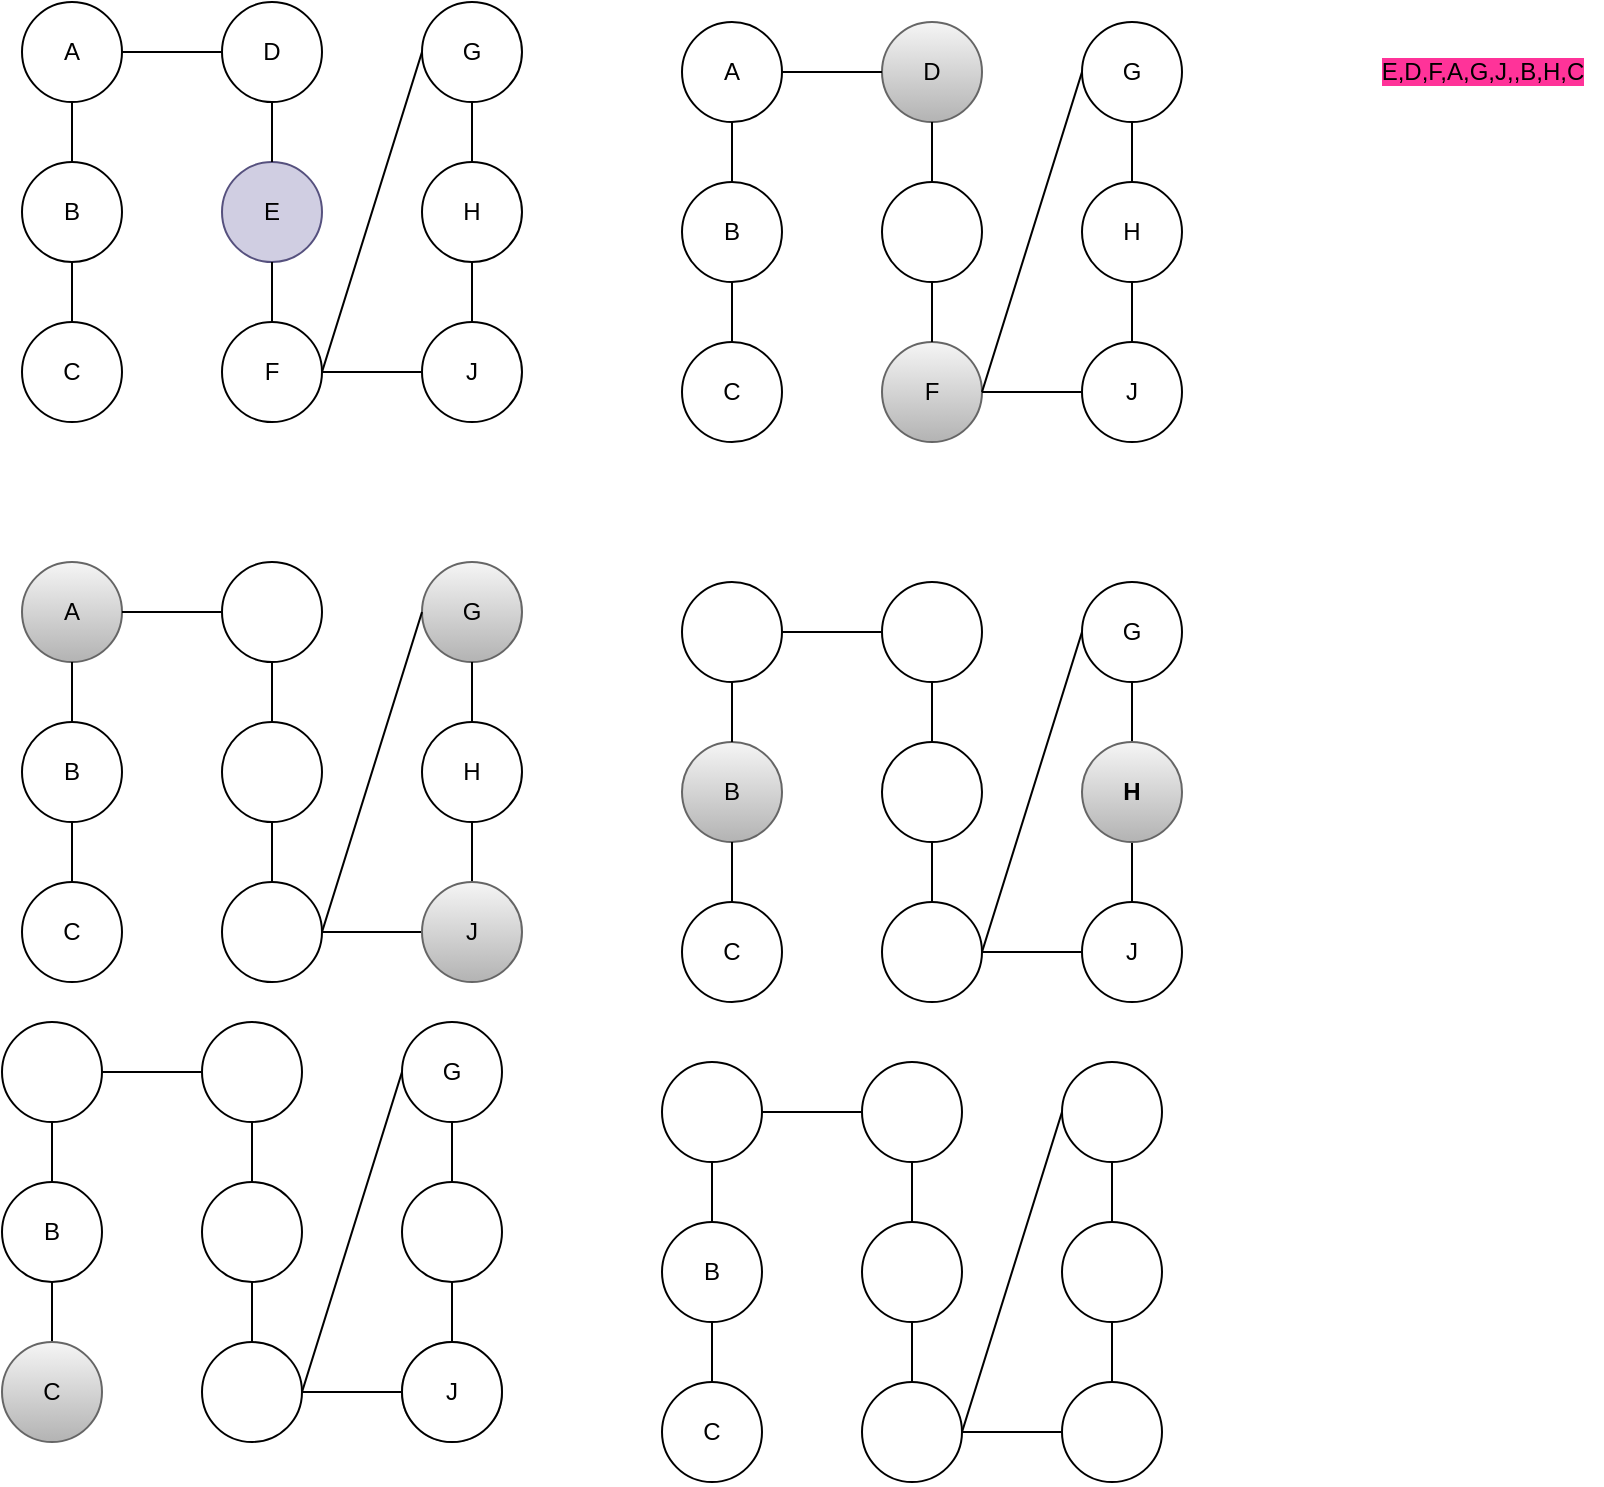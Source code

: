 <mxfile>
    <diagram id="CAgqR6cl5HxlThgHKOf1" name="Page-1">
        <mxGraphModel dx="1076" dy="593" grid="1" gridSize="10" guides="1" tooltips="1" connect="1" arrows="1" fold="1" page="1" pageScale="1" pageWidth="850" pageHeight="1100" math="0" shadow="0">
            <root>
                <mxCell id="0"/>
                <mxCell id="1" parent="0"/>
                <mxCell id="2" value="A" style="ellipse;whiteSpace=wrap;html=1;aspect=fixed;" vertex="1" parent="1">
                    <mxGeometry x="40" y="30" width="50" height="50" as="geometry"/>
                </mxCell>
                <mxCell id="3" value="B" style="ellipse;whiteSpace=wrap;html=1;aspect=fixed;" vertex="1" parent="1">
                    <mxGeometry x="40" y="110" width="50" height="50" as="geometry"/>
                </mxCell>
                <mxCell id="4" value="D" style="ellipse;whiteSpace=wrap;html=1;aspect=fixed;" vertex="1" parent="1">
                    <mxGeometry x="140" y="30" width="50" height="50" as="geometry"/>
                </mxCell>
                <mxCell id="5" value="&lt;font color=&quot;#000000&quot;&gt;E&lt;/font&gt;" style="ellipse;whiteSpace=wrap;html=1;aspect=fixed;fillColor=#d0cee2;strokeColor=#56517e;" vertex="1" parent="1">
                    <mxGeometry x="140" y="110" width="50" height="50" as="geometry"/>
                </mxCell>
                <mxCell id="6" value="C" style="ellipse;whiteSpace=wrap;html=1;aspect=fixed;" vertex="1" parent="1">
                    <mxGeometry x="40" y="190" width="50" height="50" as="geometry"/>
                </mxCell>
                <mxCell id="7" value="F" style="ellipse;whiteSpace=wrap;html=1;aspect=fixed;" vertex="1" parent="1">
                    <mxGeometry x="140" y="190" width="50" height="50" as="geometry"/>
                </mxCell>
                <mxCell id="8" value="G" style="ellipse;whiteSpace=wrap;html=1;aspect=fixed;" vertex="1" parent="1">
                    <mxGeometry x="240" y="30" width="50" height="50" as="geometry"/>
                </mxCell>
                <mxCell id="9" value="H" style="ellipse;whiteSpace=wrap;html=1;aspect=fixed;" vertex="1" parent="1">
                    <mxGeometry x="240" y="110" width="50" height="50" as="geometry"/>
                </mxCell>
                <mxCell id="10" value="J" style="ellipse;whiteSpace=wrap;html=1;aspect=fixed;" vertex="1" parent="1">
                    <mxGeometry x="240" y="190" width="50" height="50" as="geometry"/>
                </mxCell>
                <mxCell id="14" value="" style="endArrow=none;html=1;entryX=0;entryY=0.5;entryDx=0;entryDy=0;exitX=1;exitY=0.5;exitDx=0;exitDy=0;" edge="1" parent="1" source="2" target="4">
                    <mxGeometry width="50" height="50" relative="1" as="geometry">
                        <mxPoint x="90" y="110" as="sourcePoint"/>
                        <mxPoint x="140" y="60" as="targetPoint"/>
                    </mxGeometry>
                </mxCell>
                <mxCell id="15" value="" style="endArrow=none;html=1;entryX=0.5;entryY=0;entryDx=0;entryDy=0;exitX=0.5;exitY=1;exitDx=0;exitDy=0;" edge="1" parent="1" source="2" target="3">
                    <mxGeometry width="50" height="50" relative="1" as="geometry">
                        <mxPoint x="100" y="65" as="sourcePoint"/>
                        <mxPoint x="150" y="65" as="targetPoint"/>
                    </mxGeometry>
                </mxCell>
                <mxCell id="16" value="" style="endArrow=none;html=1;entryX=0.5;entryY=1;entryDx=0;entryDy=0;" edge="1" parent="1" source="6" target="3">
                    <mxGeometry width="50" height="50" relative="1" as="geometry">
                        <mxPoint x="110" y="75" as="sourcePoint"/>
                        <mxPoint x="160" y="75" as="targetPoint"/>
                    </mxGeometry>
                </mxCell>
                <mxCell id="17" value="" style="endArrow=none;html=1;entryX=0.5;entryY=1;entryDx=0;entryDy=0;exitX=0.5;exitY=0;exitDx=0;exitDy=0;" edge="1" parent="1" source="5" target="4">
                    <mxGeometry width="50" height="50" relative="1" as="geometry">
                        <mxPoint x="120" y="85" as="sourcePoint"/>
                        <mxPoint x="170" y="85" as="targetPoint"/>
                    </mxGeometry>
                </mxCell>
                <mxCell id="18" value="" style="endArrow=none;html=1;entryX=0.5;entryY=1;entryDx=0;entryDy=0;exitX=0.5;exitY=0;exitDx=0;exitDy=0;" edge="1" parent="1" source="7" target="5">
                    <mxGeometry width="50" height="50" relative="1" as="geometry">
                        <mxPoint x="130" y="95" as="sourcePoint"/>
                        <mxPoint x="180" y="95" as="targetPoint"/>
                    </mxGeometry>
                </mxCell>
                <mxCell id="19" value="" style="endArrow=none;html=1;entryX=0;entryY=0.5;entryDx=0;entryDy=0;exitX=1;exitY=0.5;exitDx=0;exitDy=0;" edge="1" parent="1" source="7" target="8">
                    <mxGeometry width="50" height="50" relative="1" as="geometry">
                        <mxPoint x="140" y="105" as="sourcePoint"/>
                        <mxPoint x="190" y="105" as="targetPoint"/>
                    </mxGeometry>
                </mxCell>
                <mxCell id="20" value="" style="endArrow=none;html=1;entryX=0.5;entryY=1;entryDx=0;entryDy=0;" edge="1" parent="1" source="9" target="8">
                    <mxGeometry width="50" height="50" relative="1" as="geometry">
                        <mxPoint x="150" y="115" as="sourcePoint"/>
                        <mxPoint x="200" y="115" as="targetPoint"/>
                    </mxGeometry>
                </mxCell>
                <mxCell id="21" value="" style="endArrow=none;html=1;entryX=0.5;entryY=1;entryDx=0;entryDy=0;exitX=0.5;exitY=0;exitDx=0;exitDy=0;" edge="1" parent="1" source="10" target="9">
                    <mxGeometry width="50" height="50" relative="1" as="geometry">
                        <mxPoint x="160" y="125" as="sourcePoint"/>
                        <mxPoint x="210" y="125" as="targetPoint"/>
                    </mxGeometry>
                </mxCell>
                <mxCell id="22" value="" style="endArrow=none;html=1;entryX=0;entryY=0.5;entryDx=0;entryDy=0;exitX=1;exitY=0.5;exitDx=0;exitDy=0;" edge="1" parent="1" source="7" target="10">
                    <mxGeometry width="50" height="50" relative="1" as="geometry">
                        <mxPoint x="170" y="135" as="sourcePoint"/>
                        <mxPoint x="220" y="135" as="targetPoint"/>
                    </mxGeometry>
                </mxCell>
                <mxCell id="23" value="&lt;span style=&quot;background-color: rgb(255, 51, 153);&quot;&gt;E,D,F,A,G,J,,B,H,C&lt;/span&gt;" style="text;html=1;align=center;verticalAlign=middle;resizable=0;points=[];autosize=1;strokeColor=none;fillColor=none;" vertex="1" parent="1">
                    <mxGeometry x="710" y="50" width="120" height="30" as="geometry"/>
                </mxCell>
                <mxCell id="42" value="A" style="ellipse;whiteSpace=wrap;html=1;aspect=fixed;" vertex="1" parent="1">
                    <mxGeometry x="370" y="40" width="50" height="50" as="geometry"/>
                </mxCell>
                <mxCell id="43" value="B" style="ellipse;whiteSpace=wrap;html=1;aspect=fixed;" vertex="1" parent="1">
                    <mxGeometry x="370" y="120" width="50" height="50" as="geometry"/>
                </mxCell>
                <mxCell id="44" value="&lt;font color=&quot;#000000&quot;&gt;D&lt;/font&gt;" style="ellipse;whiteSpace=wrap;html=1;aspect=fixed;fillColor=#f5f5f5;gradientColor=#b3b3b3;strokeColor=#666666;" vertex="1" parent="1">
                    <mxGeometry x="470" y="40" width="50" height="50" as="geometry"/>
                </mxCell>
                <mxCell id="45" value="&lt;font color=&quot;#ffffff&quot;&gt;E&lt;/font&gt;" style="ellipse;whiteSpace=wrap;html=1;aspect=fixed;" vertex="1" parent="1">
                    <mxGeometry x="470" y="120" width="50" height="50" as="geometry"/>
                </mxCell>
                <mxCell id="46" value="C" style="ellipse;whiteSpace=wrap;html=1;aspect=fixed;" vertex="1" parent="1">
                    <mxGeometry x="370" y="200" width="50" height="50" as="geometry"/>
                </mxCell>
                <mxCell id="47" value="&lt;font color=&quot;#000000&quot;&gt;F&lt;/font&gt;" style="ellipse;whiteSpace=wrap;html=1;aspect=fixed;fillColor=#f5f5f5;gradientColor=#b3b3b3;strokeColor=#666666;" vertex="1" parent="1">
                    <mxGeometry x="470" y="200" width="50" height="50" as="geometry"/>
                </mxCell>
                <mxCell id="48" value="G" style="ellipse;whiteSpace=wrap;html=1;aspect=fixed;" vertex="1" parent="1">
                    <mxGeometry x="570" y="40" width="50" height="50" as="geometry"/>
                </mxCell>
                <mxCell id="49" value="H" style="ellipse;whiteSpace=wrap;html=1;aspect=fixed;" vertex="1" parent="1">
                    <mxGeometry x="570" y="120" width="50" height="50" as="geometry"/>
                </mxCell>
                <mxCell id="50" value="J" style="ellipse;whiteSpace=wrap;html=1;aspect=fixed;" vertex="1" parent="1">
                    <mxGeometry x="570" y="200" width="50" height="50" as="geometry"/>
                </mxCell>
                <mxCell id="51" value="" style="endArrow=none;html=1;entryX=0;entryY=0.5;entryDx=0;entryDy=0;exitX=1;exitY=0.5;exitDx=0;exitDy=0;" edge="1" parent="1" source="42" target="44">
                    <mxGeometry width="50" height="50" relative="1" as="geometry">
                        <mxPoint x="420" y="120" as="sourcePoint"/>
                        <mxPoint x="470" y="70" as="targetPoint"/>
                    </mxGeometry>
                </mxCell>
                <mxCell id="52" value="" style="endArrow=none;html=1;entryX=0.5;entryY=0;entryDx=0;entryDy=0;exitX=0.5;exitY=1;exitDx=0;exitDy=0;" edge="1" parent="1" source="42" target="43">
                    <mxGeometry width="50" height="50" relative="1" as="geometry">
                        <mxPoint x="430" y="75" as="sourcePoint"/>
                        <mxPoint x="480" y="75" as="targetPoint"/>
                    </mxGeometry>
                </mxCell>
                <mxCell id="53" value="" style="endArrow=none;html=1;entryX=0.5;entryY=1;entryDx=0;entryDy=0;" edge="1" parent="1" source="46" target="43">
                    <mxGeometry width="50" height="50" relative="1" as="geometry">
                        <mxPoint x="440" y="85" as="sourcePoint"/>
                        <mxPoint x="490" y="85" as="targetPoint"/>
                    </mxGeometry>
                </mxCell>
                <mxCell id="54" value="" style="endArrow=none;html=1;entryX=0.5;entryY=1;entryDx=0;entryDy=0;exitX=0.5;exitY=0;exitDx=0;exitDy=0;" edge="1" parent="1" source="45" target="44">
                    <mxGeometry width="50" height="50" relative="1" as="geometry">
                        <mxPoint x="450" y="95" as="sourcePoint"/>
                        <mxPoint x="500" y="95" as="targetPoint"/>
                    </mxGeometry>
                </mxCell>
                <mxCell id="55" value="" style="endArrow=none;html=1;entryX=0.5;entryY=1;entryDx=0;entryDy=0;exitX=0.5;exitY=0;exitDx=0;exitDy=0;" edge="1" parent="1" source="47" target="45">
                    <mxGeometry width="50" height="50" relative="1" as="geometry">
                        <mxPoint x="460" y="105" as="sourcePoint"/>
                        <mxPoint x="510" y="105" as="targetPoint"/>
                    </mxGeometry>
                </mxCell>
                <mxCell id="56" value="" style="endArrow=none;html=1;entryX=0;entryY=0.5;entryDx=0;entryDy=0;exitX=1;exitY=0.5;exitDx=0;exitDy=0;" edge="1" parent="1" source="47" target="48">
                    <mxGeometry width="50" height="50" relative="1" as="geometry">
                        <mxPoint x="470" y="115" as="sourcePoint"/>
                        <mxPoint x="520" y="115" as="targetPoint"/>
                    </mxGeometry>
                </mxCell>
                <mxCell id="57" value="" style="endArrow=none;html=1;entryX=0.5;entryY=1;entryDx=0;entryDy=0;" edge="1" parent="1" source="49" target="48">
                    <mxGeometry width="50" height="50" relative="1" as="geometry">
                        <mxPoint x="480" y="125" as="sourcePoint"/>
                        <mxPoint x="530" y="125" as="targetPoint"/>
                    </mxGeometry>
                </mxCell>
                <mxCell id="58" value="" style="endArrow=none;html=1;entryX=0.5;entryY=1;entryDx=0;entryDy=0;exitX=0.5;exitY=0;exitDx=0;exitDy=0;" edge="1" parent="1" source="50" target="49">
                    <mxGeometry width="50" height="50" relative="1" as="geometry">
                        <mxPoint x="490" y="135" as="sourcePoint"/>
                        <mxPoint x="540" y="135" as="targetPoint"/>
                    </mxGeometry>
                </mxCell>
                <mxCell id="59" value="" style="endArrow=none;html=1;entryX=0;entryY=0.5;entryDx=0;entryDy=0;exitX=1;exitY=0.5;exitDx=0;exitDy=0;" edge="1" parent="1" source="47" target="50">
                    <mxGeometry width="50" height="50" relative="1" as="geometry">
                        <mxPoint x="500" y="145" as="sourcePoint"/>
                        <mxPoint x="550" y="145" as="targetPoint"/>
                    </mxGeometry>
                </mxCell>
                <mxCell id="60" value="&lt;font color=&quot;#000000&quot;&gt;A&lt;/font&gt;" style="ellipse;whiteSpace=wrap;html=1;aspect=fixed;fillColor=#f5f5f5;gradientColor=#b3b3b3;strokeColor=#666666;" vertex="1" parent="1">
                    <mxGeometry x="40" y="310" width="50" height="50" as="geometry"/>
                </mxCell>
                <mxCell id="61" value="B" style="ellipse;whiteSpace=wrap;html=1;aspect=fixed;" vertex="1" parent="1">
                    <mxGeometry x="40" y="390" width="50" height="50" as="geometry"/>
                </mxCell>
                <mxCell id="62" value="&lt;font color=&quot;#ffffff&quot;&gt;D&lt;/font&gt;" style="ellipse;whiteSpace=wrap;html=1;aspect=fixed;" vertex="1" parent="1">
                    <mxGeometry x="140" y="310" width="50" height="50" as="geometry"/>
                </mxCell>
                <mxCell id="63" value="&lt;font color=&quot;#ffffff&quot;&gt;E&lt;/font&gt;" style="ellipse;whiteSpace=wrap;html=1;aspect=fixed;" vertex="1" parent="1">
                    <mxGeometry x="140" y="390" width="50" height="50" as="geometry"/>
                </mxCell>
                <mxCell id="64" value="C" style="ellipse;whiteSpace=wrap;html=1;aspect=fixed;" vertex="1" parent="1">
                    <mxGeometry x="40" y="470" width="50" height="50" as="geometry"/>
                </mxCell>
                <mxCell id="65" value="&lt;font color=&quot;#ffffff&quot;&gt;F&lt;/font&gt;" style="ellipse;whiteSpace=wrap;html=1;aspect=fixed;" vertex="1" parent="1">
                    <mxGeometry x="140" y="470" width="50" height="50" as="geometry"/>
                </mxCell>
                <mxCell id="66" value="&lt;font color=&quot;#000000&quot;&gt;G&lt;/font&gt;" style="ellipse;whiteSpace=wrap;html=1;aspect=fixed;fillColor=#f5f5f5;gradientColor=#b3b3b3;strokeColor=#666666;" vertex="1" parent="1">
                    <mxGeometry x="240" y="310" width="50" height="50" as="geometry"/>
                </mxCell>
                <mxCell id="67" value="H" style="ellipse;whiteSpace=wrap;html=1;aspect=fixed;" vertex="1" parent="1">
                    <mxGeometry x="240" y="390" width="50" height="50" as="geometry"/>
                </mxCell>
                <mxCell id="69" value="" style="endArrow=none;html=1;entryX=0;entryY=0.5;entryDx=0;entryDy=0;exitX=1;exitY=0.5;exitDx=0;exitDy=0;" edge="1" parent="1" source="60" target="62">
                    <mxGeometry width="50" height="50" relative="1" as="geometry">
                        <mxPoint x="90" y="390" as="sourcePoint"/>
                        <mxPoint x="140" y="340" as="targetPoint"/>
                    </mxGeometry>
                </mxCell>
                <mxCell id="70" value="" style="endArrow=none;html=1;entryX=0.5;entryY=0;entryDx=0;entryDy=0;exitX=0.5;exitY=1;exitDx=0;exitDy=0;" edge="1" parent="1" source="60" target="61">
                    <mxGeometry width="50" height="50" relative="1" as="geometry">
                        <mxPoint x="100" y="345" as="sourcePoint"/>
                        <mxPoint x="150" y="345" as="targetPoint"/>
                    </mxGeometry>
                </mxCell>
                <mxCell id="71" value="" style="endArrow=none;html=1;entryX=0.5;entryY=1;entryDx=0;entryDy=0;" edge="1" parent="1" source="64" target="61">
                    <mxGeometry width="50" height="50" relative="1" as="geometry">
                        <mxPoint x="110" y="355" as="sourcePoint"/>
                        <mxPoint x="160" y="355" as="targetPoint"/>
                    </mxGeometry>
                </mxCell>
                <mxCell id="72" value="" style="endArrow=none;html=1;entryX=0.5;entryY=1;entryDx=0;entryDy=0;exitX=0.5;exitY=0;exitDx=0;exitDy=0;" edge="1" parent="1" source="63" target="62">
                    <mxGeometry width="50" height="50" relative="1" as="geometry">
                        <mxPoint x="120" y="365" as="sourcePoint"/>
                        <mxPoint x="170" y="365" as="targetPoint"/>
                    </mxGeometry>
                </mxCell>
                <mxCell id="73" value="" style="endArrow=none;html=1;entryX=0.5;entryY=1;entryDx=0;entryDy=0;exitX=0.5;exitY=0;exitDx=0;exitDy=0;" edge="1" parent="1" source="65" target="63">
                    <mxGeometry width="50" height="50" relative="1" as="geometry">
                        <mxPoint x="130" y="375" as="sourcePoint"/>
                        <mxPoint x="180" y="375" as="targetPoint"/>
                    </mxGeometry>
                </mxCell>
                <mxCell id="74" value="" style="endArrow=none;html=1;entryX=0;entryY=0.5;entryDx=0;entryDy=0;exitX=1;exitY=0.5;exitDx=0;exitDy=0;" edge="1" parent="1" source="65" target="66">
                    <mxGeometry width="50" height="50" relative="1" as="geometry">
                        <mxPoint x="140" y="385" as="sourcePoint"/>
                        <mxPoint x="190" y="385" as="targetPoint"/>
                    </mxGeometry>
                </mxCell>
                <mxCell id="75" value="" style="endArrow=none;html=1;entryX=0.5;entryY=1;entryDx=0;entryDy=0;" edge="1" parent="1" source="67" target="66">
                    <mxGeometry width="50" height="50" relative="1" as="geometry">
                        <mxPoint x="150" y="395" as="sourcePoint"/>
                        <mxPoint x="200" y="395" as="targetPoint"/>
                    </mxGeometry>
                </mxCell>
                <mxCell id="76" value="" style="endArrow=none;html=1;entryX=0.5;entryY=1;entryDx=0;entryDy=0;exitX=0.5;exitY=0;exitDx=0;exitDy=0;" edge="1" parent="1" target="67">
                    <mxGeometry width="50" height="50" relative="1" as="geometry">
                        <mxPoint x="265" y="470" as="sourcePoint"/>
                        <mxPoint x="210" y="405" as="targetPoint"/>
                    </mxGeometry>
                </mxCell>
                <mxCell id="77" value="" style="endArrow=none;html=1;entryX=0;entryY=0.5;entryDx=0;entryDy=0;exitX=1;exitY=0.5;exitDx=0;exitDy=0;" edge="1" parent="1" source="65">
                    <mxGeometry width="50" height="50" relative="1" as="geometry">
                        <mxPoint x="170" y="415" as="sourcePoint"/>
                        <mxPoint x="240" y="495" as="targetPoint"/>
                    </mxGeometry>
                </mxCell>
                <mxCell id="78" value="&lt;font color=&quot;#ffffff&quot;&gt;A&lt;/font&gt;" style="ellipse;whiteSpace=wrap;html=1;aspect=fixed;" vertex="1" parent="1">
                    <mxGeometry x="370" y="320" width="50" height="50" as="geometry"/>
                </mxCell>
                <mxCell id="79" value="&lt;font color=&quot;#000000&quot;&gt;B&lt;/font&gt;" style="ellipse;whiteSpace=wrap;html=1;aspect=fixed;fillColor=#f5f5f5;gradientColor=#b3b3b3;strokeColor=#666666;" vertex="1" parent="1">
                    <mxGeometry x="370" y="400" width="50" height="50" as="geometry"/>
                </mxCell>
                <mxCell id="80" value="&lt;font color=&quot;#ffffff&quot;&gt;D&lt;/font&gt;" style="ellipse;whiteSpace=wrap;html=1;aspect=fixed;" vertex="1" parent="1">
                    <mxGeometry x="470" y="320" width="50" height="50" as="geometry"/>
                </mxCell>
                <mxCell id="81" value="&lt;font color=&quot;#ffffff&quot;&gt;E&lt;/font&gt;" style="ellipse;whiteSpace=wrap;html=1;aspect=fixed;" vertex="1" parent="1">
                    <mxGeometry x="470" y="400" width="50" height="50" as="geometry"/>
                </mxCell>
                <mxCell id="82" value="C" style="ellipse;whiteSpace=wrap;html=1;aspect=fixed;" vertex="1" parent="1">
                    <mxGeometry x="370" y="480" width="50" height="50" as="geometry"/>
                </mxCell>
                <mxCell id="83" value="&lt;font color=&quot;#ffffff&quot;&gt;F&lt;/font&gt;" style="ellipse;whiteSpace=wrap;html=1;aspect=fixed;" vertex="1" parent="1">
                    <mxGeometry x="470" y="480" width="50" height="50" as="geometry"/>
                </mxCell>
                <mxCell id="87" value="" style="endArrow=none;html=1;entryX=0;entryY=0.5;entryDx=0;entryDy=0;exitX=1;exitY=0.5;exitDx=0;exitDy=0;" edge="1" parent="1" source="78" target="80">
                    <mxGeometry width="50" height="50" relative="1" as="geometry">
                        <mxPoint x="420" y="400" as="sourcePoint"/>
                        <mxPoint x="470" y="350" as="targetPoint"/>
                    </mxGeometry>
                </mxCell>
                <mxCell id="88" value="" style="endArrow=none;html=1;entryX=0.5;entryY=0;entryDx=0;entryDy=0;exitX=0.5;exitY=1;exitDx=0;exitDy=0;" edge="1" parent="1" source="78" target="79">
                    <mxGeometry width="50" height="50" relative="1" as="geometry">
                        <mxPoint x="430" y="355" as="sourcePoint"/>
                        <mxPoint x="480" y="355" as="targetPoint"/>
                    </mxGeometry>
                </mxCell>
                <mxCell id="89" value="" style="endArrow=none;html=1;entryX=0.5;entryY=1;entryDx=0;entryDy=0;" edge="1" parent="1" source="82" target="79">
                    <mxGeometry width="50" height="50" relative="1" as="geometry">
                        <mxPoint x="440" y="365" as="sourcePoint"/>
                        <mxPoint x="490" y="365" as="targetPoint"/>
                    </mxGeometry>
                </mxCell>
                <mxCell id="90" value="" style="endArrow=none;html=1;entryX=0.5;entryY=1;entryDx=0;entryDy=0;exitX=0.5;exitY=0;exitDx=0;exitDy=0;" edge="1" parent="1" source="81" target="80">
                    <mxGeometry width="50" height="50" relative="1" as="geometry">
                        <mxPoint x="450" y="375" as="sourcePoint"/>
                        <mxPoint x="500" y="375" as="targetPoint"/>
                    </mxGeometry>
                </mxCell>
                <mxCell id="91" value="" style="endArrow=none;html=1;entryX=0.5;entryY=1;entryDx=0;entryDy=0;exitX=0.5;exitY=0;exitDx=0;exitDy=0;" edge="1" parent="1" source="83" target="81">
                    <mxGeometry width="50" height="50" relative="1" as="geometry">
                        <mxPoint x="460" y="385" as="sourcePoint"/>
                        <mxPoint x="510" y="385" as="targetPoint"/>
                    </mxGeometry>
                </mxCell>
                <mxCell id="92" value="" style="endArrow=none;html=1;entryX=0;entryY=0.5;entryDx=0;entryDy=0;exitX=1;exitY=0.5;exitDx=0;exitDy=0;" edge="1" parent="1" source="83">
                    <mxGeometry width="50" height="50" relative="1" as="geometry">
                        <mxPoint x="470" y="395" as="sourcePoint"/>
                        <mxPoint x="570" y="345" as="targetPoint"/>
                    </mxGeometry>
                </mxCell>
                <mxCell id="93" value="" style="endArrow=none;html=1;entryX=0.5;entryY=1;entryDx=0;entryDy=0;" edge="1" parent="1">
                    <mxGeometry width="50" height="50" relative="1" as="geometry">
                        <mxPoint x="595" y="400" as="sourcePoint"/>
                        <mxPoint x="595" y="370" as="targetPoint"/>
                    </mxGeometry>
                </mxCell>
                <mxCell id="94" value="" style="endArrow=none;html=1;entryX=0.5;entryY=1;entryDx=0;entryDy=0;exitX=0.5;exitY=0;exitDx=0;exitDy=0;" edge="1" parent="1">
                    <mxGeometry width="50" height="50" relative="1" as="geometry">
                        <mxPoint x="595" y="480" as="sourcePoint"/>
                        <mxPoint x="595" y="450" as="targetPoint"/>
                    </mxGeometry>
                </mxCell>
                <mxCell id="95" value="" style="endArrow=none;html=1;entryX=0;entryY=0.5;entryDx=0;entryDy=0;exitX=1;exitY=0.5;exitDx=0;exitDy=0;" edge="1" parent="1" source="83">
                    <mxGeometry width="50" height="50" relative="1" as="geometry">
                        <mxPoint x="500" y="425" as="sourcePoint"/>
                        <mxPoint x="570" y="505" as="targetPoint"/>
                    </mxGeometry>
                </mxCell>
                <mxCell id="96" value="&lt;font color=&quot;#000000&quot;&gt;J&lt;/font&gt;" style="ellipse;whiteSpace=wrap;html=1;aspect=fixed;fillColor=#f5f5f5;gradientColor=#b3b3b3;strokeColor=#666666;" vertex="1" parent="1">
                    <mxGeometry x="240" y="470" width="50" height="50" as="geometry"/>
                </mxCell>
                <mxCell id="98" value="&lt;font color=&quot;#ffffff&quot;&gt;A&lt;/font&gt;" style="ellipse;whiteSpace=wrap;html=1;aspect=fixed;" vertex="1" parent="1">
                    <mxGeometry x="30" y="540" width="50" height="50" as="geometry"/>
                </mxCell>
                <mxCell id="100" value="&lt;font color=&quot;#ffffff&quot;&gt;D&lt;/font&gt;" style="ellipse;whiteSpace=wrap;html=1;aspect=fixed;" vertex="1" parent="1">
                    <mxGeometry x="130" y="540" width="50" height="50" as="geometry"/>
                </mxCell>
                <mxCell id="101" value="&lt;font color=&quot;#ffffff&quot;&gt;E&lt;/font&gt;" style="ellipse;whiteSpace=wrap;html=1;aspect=fixed;" vertex="1" parent="1">
                    <mxGeometry x="130" y="620" width="50" height="50" as="geometry"/>
                </mxCell>
                <mxCell id="103" value="&lt;font color=&quot;#ffffff&quot;&gt;F&lt;/font&gt;" style="ellipse;whiteSpace=wrap;html=1;aspect=fixed;" vertex="1" parent="1">
                    <mxGeometry x="130" y="700" width="50" height="50" as="geometry"/>
                </mxCell>
                <mxCell id="106" value="" style="endArrow=none;html=1;entryX=0;entryY=0.5;entryDx=0;entryDy=0;exitX=1;exitY=0.5;exitDx=0;exitDy=0;" edge="1" parent="1" source="98" target="100">
                    <mxGeometry width="50" height="50" relative="1" as="geometry">
                        <mxPoint x="80" y="620" as="sourcePoint"/>
                        <mxPoint x="130" y="570" as="targetPoint"/>
                    </mxGeometry>
                </mxCell>
                <mxCell id="107" value="" style="endArrow=none;html=1;entryX=0.5;entryY=0;entryDx=0;entryDy=0;exitX=0.5;exitY=1;exitDx=0;exitDy=0;" edge="1" parent="1" source="98">
                    <mxGeometry width="50" height="50" relative="1" as="geometry">
                        <mxPoint x="90" y="575" as="sourcePoint"/>
                        <mxPoint x="55" y="620" as="targetPoint"/>
                    </mxGeometry>
                </mxCell>
                <mxCell id="108" value="" style="endArrow=none;html=1;entryX=0.5;entryY=1;entryDx=0;entryDy=0;" edge="1" parent="1">
                    <mxGeometry width="50" height="50" relative="1" as="geometry">
                        <mxPoint x="55" y="700" as="sourcePoint"/>
                        <mxPoint x="55" y="670" as="targetPoint"/>
                    </mxGeometry>
                </mxCell>
                <mxCell id="109" value="" style="endArrow=none;html=1;entryX=0.5;entryY=1;entryDx=0;entryDy=0;exitX=0.5;exitY=0;exitDx=0;exitDy=0;" edge="1" parent="1" source="101" target="100">
                    <mxGeometry width="50" height="50" relative="1" as="geometry">
                        <mxPoint x="110" y="595" as="sourcePoint"/>
                        <mxPoint x="160" y="595" as="targetPoint"/>
                    </mxGeometry>
                </mxCell>
                <mxCell id="110" value="" style="endArrow=none;html=1;entryX=0.5;entryY=1;entryDx=0;entryDy=0;exitX=0.5;exitY=0;exitDx=0;exitDy=0;" edge="1" parent="1" source="103" target="101">
                    <mxGeometry width="50" height="50" relative="1" as="geometry">
                        <mxPoint x="120" y="605" as="sourcePoint"/>
                        <mxPoint x="170" y="605" as="targetPoint"/>
                    </mxGeometry>
                </mxCell>
                <mxCell id="111" value="" style="endArrow=none;html=1;entryX=0;entryY=0.5;entryDx=0;entryDy=0;exitX=1;exitY=0.5;exitDx=0;exitDy=0;" edge="1" parent="1" source="103">
                    <mxGeometry width="50" height="50" relative="1" as="geometry">
                        <mxPoint x="130" y="615" as="sourcePoint"/>
                        <mxPoint x="230" y="565" as="targetPoint"/>
                    </mxGeometry>
                </mxCell>
                <mxCell id="112" value="" style="endArrow=none;html=1;entryX=0.5;entryY=1;entryDx=0;entryDy=0;" edge="1" parent="1">
                    <mxGeometry width="50" height="50" relative="1" as="geometry">
                        <mxPoint x="255" y="620" as="sourcePoint"/>
                        <mxPoint x="255" y="590" as="targetPoint"/>
                    </mxGeometry>
                </mxCell>
                <mxCell id="113" value="" style="endArrow=none;html=1;entryX=0.5;entryY=1;entryDx=0;entryDy=0;exitX=0.5;exitY=0;exitDx=0;exitDy=0;" edge="1" parent="1">
                    <mxGeometry width="50" height="50" relative="1" as="geometry">
                        <mxPoint x="255" y="700" as="sourcePoint"/>
                        <mxPoint x="255" y="670" as="targetPoint"/>
                    </mxGeometry>
                </mxCell>
                <mxCell id="114" value="" style="endArrow=none;html=1;entryX=0;entryY=0.5;entryDx=0;entryDy=0;exitX=1;exitY=0.5;exitDx=0;exitDy=0;" edge="1" parent="1" source="103">
                    <mxGeometry width="50" height="50" relative="1" as="geometry">
                        <mxPoint x="160" y="645" as="sourcePoint"/>
                        <mxPoint x="230" y="725" as="targetPoint"/>
                    </mxGeometry>
                </mxCell>
                <mxCell id="115" value="&lt;font color=&quot;#ffffff&quot;&gt;H&lt;/font&gt;" style="ellipse;whiteSpace=wrap;html=1;aspect=fixed;" vertex="1" parent="1">
                    <mxGeometry x="230" y="620" width="50" height="50" as="geometry"/>
                </mxCell>
                <mxCell id="116" value="&lt;font color=&quot;#000000&quot;&gt;C&lt;/font&gt;" style="ellipse;whiteSpace=wrap;html=1;aspect=fixed;fillColor=#f5f5f5;gradientColor=#b3b3b3;strokeColor=#666666;" vertex="1" parent="1">
                    <mxGeometry x="30" y="700" width="50" height="50" as="geometry"/>
                </mxCell>
                <mxCell id="118" value="B" style="ellipse;whiteSpace=wrap;html=1;aspect=fixed;" vertex="1" parent="1">
                    <mxGeometry x="30" y="620" width="50" height="50" as="geometry"/>
                </mxCell>
                <mxCell id="184" value="&lt;font color=&quot;#ffffff&quot;&gt;A&lt;/font&gt;" style="ellipse;whiteSpace=wrap;html=1;aspect=fixed;" vertex="1" parent="1">
                    <mxGeometry x="360" y="560" width="50" height="50" as="geometry"/>
                </mxCell>
                <mxCell id="185" value="&lt;font color=&quot;#ffffff&quot;&gt;D&lt;/font&gt;" style="ellipse;whiteSpace=wrap;html=1;aspect=fixed;" vertex="1" parent="1">
                    <mxGeometry x="460" y="560" width="50" height="50" as="geometry"/>
                </mxCell>
                <mxCell id="186" value="&lt;font color=&quot;#ffffff&quot;&gt;E&lt;/font&gt;" style="ellipse;whiteSpace=wrap;html=1;aspect=fixed;" vertex="1" parent="1">
                    <mxGeometry x="460" y="640" width="50" height="50" as="geometry"/>
                </mxCell>
                <mxCell id="187" value="&lt;font color=&quot;#ffffff&quot;&gt;F&lt;/font&gt;" style="ellipse;whiteSpace=wrap;html=1;aspect=fixed;" vertex="1" parent="1">
                    <mxGeometry x="460" y="720" width="50" height="50" as="geometry"/>
                </mxCell>
                <mxCell id="188" value="" style="endArrow=none;html=1;entryX=0;entryY=0.5;entryDx=0;entryDy=0;exitX=1;exitY=0.5;exitDx=0;exitDy=0;" edge="1" parent="1" source="184" target="185">
                    <mxGeometry width="50" height="50" relative="1" as="geometry">
                        <mxPoint x="410" y="640" as="sourcePoint"/>
                        <mxPoint x="460" y="590" as="targetPoint"/>
                    </mxGeometry>
                </mxCell>
                <mxCell id="189" value="" style="endArrow=none;html=1;entryX=0.5;entryY=0;entryDx=0;entryDy=0;exitX=0.5;exitY=1;exitDx=0;exitDy=0;" edge="1" parent="1" source="184">
                    <mxGeometry width="50" height="50" relative="1" as="geometry">
                        <mxPoint x="420" y="595" as="sourcePoint"/>
                        <mxPoint x="385" y="640" as="targetPoint"/>
                    </mxGeometry>
                </mxCell>
                <mxCell id="190" value="" style="endArrow=none;html=1;entryX=0.5;entryY=1;entryDx=0;entryDy=0;" edge="1" parent="1">
                    <mxGeometry width="50" height="50" relative="1" as="geometry">
                        <mxPoint x="385" y="720" as="sourcePoint"/>
                        <mxPoint x="385" y="690" as="targetPoint"/>
                    </mxGeometry>
                </mxCell>
                <mxCell id="191" value="" style="endArrow=none;html=1;entryX=0.5;entryY=1;entryDx=0;entryDy=0;exitX=0.5;exitY=0;exitDx=0;exitDy=0;" edge="1" parent="1" source="186" target="185">
                    <mxGeometry width="50" height="50" relative="1" as="geometry">
                        <mxPoint x="440" y="615" as="sourcePoint"/>
                        <mxPoint x="490" y="615" as="targetPoint"/>
                    </mxGeometry>
                </mxCell>
                <mxCell id="192" value="" style="endArrow=none;html=1;entryX=0.5;entryY=1;entryDx=0;entryDy=0;exitX=0.5;exitY=0;exitDx=0;exitDy=0;" edge="1" parent="1" source="187" target="186">
                    <mxGeometry width="50" height="50" relative="1" as="geometry">
                        <mxPoint x="450" y="625" as="sourcePoint"/>
                        <mxPoint x="500" y="625" as="targetPoint"/>
                    </mxGeometry>
                </mxCell>
                <mxCell id="193" value="" style="endArrow=none;html=1;entryX=0;entryY=0.5;entryDx=0;entryDy=0;exitX=1;exitY=0.5;exitDx=0;exitDy=0;" edge="1" parent="1" source="187">
                    <mxGeometry width="50" height="50" relative="1" as="geometry">
                        <mxPoint x="460" y="635" as="sourcePoint"/>
                        <mxPoint x="560" y="585" as="targetPoint"/>
                    </mxGeometry>
                </mxCell>
                <mxCell id="194" value="" style="endArrow=none;html=1;entryX=0.5;entryY=1;entryDx=0;entryDy=0;" edge="1" parent="1">
                    <mxGeometry width="50" height="50" relative="1" as="geometry">
                        <mxPoint x="585" y="640" as="sourcePoint"/>
                        <mxPoint x="585" y="610" as="targetPoint"/>
                    </mxGeometry>
                </mxCell>
                <mxCell id="195" value="" style="endArrow=none;html=1;entryX=0.5;entryY=1;entryDx=0;entryDy=0;exitX=0.5;exitY=0;exitDx=0;exitDy=0;" edge="1" parent="1">
                    <mxGeometry width="50" height="50" relative="1" as="geometry">
                        <mxPoint x="585" y="720" as="sourcePoint"/>
                        <mxPoint x="585" y="690" as="targetPoint"/>
                    </mxGeometry>
                </mxCell>
                <mxCell id="196" value="" style="endArrow=none;html=1;entryX=0;entryY=0.5;entryDx=0;entryDy=0;exitX=1;exitY=0.5;exitDx=0;exitDy=0;" edge="1" parent="1" source="187">
                    <mxGeometry width="50" height="50" relative="1" as="geometry">
                        <mxPoint x="490" y="665" as="sourcePoint"/>
                        <mxPoint x="560" y="745" as="targetPoint"/>
                    </mxGeometry>
                </mxCell>
                <mxCell id="197" value="B" style="ellipse;whiteSpace=wrap;html=1;aspect=fixed;" vertex="1" parent="1">
                    <mxGeometry x="360" y="640" width="50" height="50" as="geometry"/>
                </mxCell>
                <mxCell id="198" value="C" style="ellipse;whiteSpace=wrap;html=1;aspect=fixed;" vertex="1" parent="1">
                    <mxGeometry x="360" y="720" width="50" height="50" as="geometry"/>
                </mxCell>
                <mxCell id="199" style="edgeStyle=none;html=1;exitX=1;exitY=1;exitDx=0;exitDy=0;entryX=0.6;entryY=0.8;entryDx=0;entryDy=0;entryPerimeter=0;fontColor=#FFFFFF;" edge="1" parent="1">
                    <mxGeometry relative="1" as="geometry">
                        <mxPoint x="602.678" y="762.678" as="sourcePoint"/>
                        <mxPoint x="590" y="760" as="targetPoint"/>
                    </mxGeometry>
                </mxCell>
                <mxCell id="200" value="&lt;font color=&quot;#ffffff&quot;&gt;G&lt;/font&gt;" style="ellipse;whiteSpace=wrap;html=1;aspect=fixed;" vertex="1" parent="1">
                    <mxGeometry x="560" y="560" width="50" height="50" as="geometry"/>
                </mxCell>
                <mxCell id="201" value="&lt;font color=&quot;#ffffff&quot;&gt;J&lt;/font&gt;" style="ellipse;whiteSpace=wrap;html=1;aspect=fixed;" vertex="1" parent="1">
                    <mxGeometry x="560" y="720" width="50" height="50" as="geometry"/>
                </mxCell>
                <mxCell id="202" value="&lt;font color=&quot;#ffffff&quot;&gt;H&lt;/font&gt;" style="ellipse;whiteSpace=wrap;html=1;aspect=fixed;fontStyle=1" vertex="1" parent="1">
                    <mxGeometry x="560" y="640" width="50" height="50" as="geometry"/>
                </mxCell>
                <mxCell id="207" value="&lt;font color=&quot;#000000&quot;&gt;J&lt;/font&gt;" style="ellipse;whiteSpace=wrap;html=1;aspect=fixed;fillColor=#f5f5f5;gradientColor=#b3b3b3;strokeColor=#666666;" vertex="1" parent="1">
                    <mxGeometry x="230" y="700" width="50" height="50" as="geometry"/>
                </mxCell>
                <mxCell id="208" value="G" style="ellipse;whiteSpace=wrap;html=1;aspect=fixed;" vertex="1" parent="1">
                    <mxGeometry x="570" y="320" width="50" height="50" as="geometry"/>
                </mxCell>
                <mxCell id="209" value="J" style="ellipse;whiteSpace=wrap;html=1;aspect=fixed;" vertex="1" parent="1">
                    <mxGeometry x="570" y="480" width="50" height="50" as="geometry"/>
                </mxCell>
                <mxCell id="210" value="&lt;font color=&quot;#000000&quot;&gt;H&lt;/font&gt;" style="ellipse;whiteSpace=wrap;html=1;aspect=fixed;fillColor=#f5f5f5;gradientColor=#b3b3b3;strokeColor=#666666;fontStyle=1" vertex="1" parent="1">
                    <mxGeometry x="570" y="400" width="50" height="50" as="geometry"/>
                </mxCell>
                <mxCell id="211" value="G" style="ellipse;whiteSpace=wrap;html=1;aspect=fixed;" vertex="1" parent="1">
                    <mxGeometry x="230" y="540" width="50" height="50" as="geometry"/>
                </mxCell>
                <mxCell id="212" value="J" style="ellipse;whiteSpace=wrap;html=1;aspect=fixed;" vertex="1" parent="1">
                    <mxGeometry x="230" y="700" width="50" height="50" as="geometry"/>
                </mxCell>
            </root>
        </mxGraphModel>
    </diagram>
</mxfile>